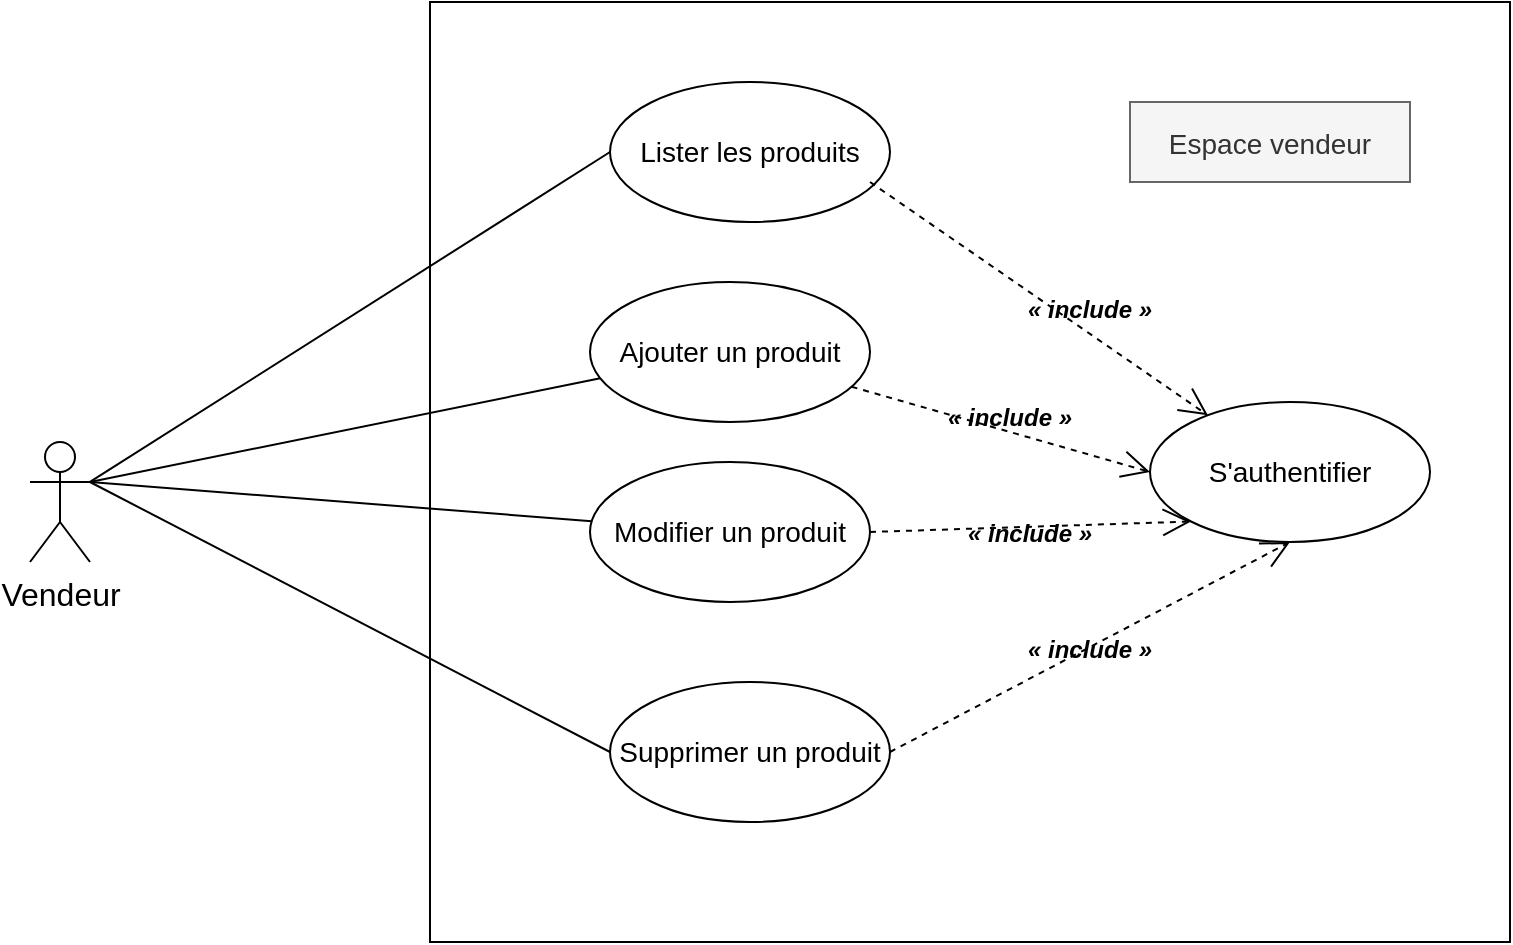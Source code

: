 <mxfile version="13.9.9" type="device"><diagram id="OxZUWRkxP-KAyWk0uMMk" name="Page-1"><mxGraphModel dx="852" dy="486" grid="1" gridSize="10" guides="1" tooltips="1" connect="1" arrows="1" fold="1" page="1" pageScale="1" pageWidth="827" pageHeight="1169" math="0" shadow="0"><root><mxCell id="0"/><mxCell id="1" parent="0"/><mxCell id="uL9jrRkvy94FOQZ5sUzy-1" value="" style="html=1;" vertex="1" parent="1"><mxGeometry x="280" y="80" width="540" height="470" as="geometry"/></mxCell><mxCell id="uL9jrRkvy94FOQZ5sUzy-3" value="&lt;font style=&quot;font-size: 14px&quot;&gt;Lister les produits&lt;/font&gt;" style="ellipse;whiteSpace=wrap;html=1;" vertex="1" parent="1"><mxGeometry x="370" y="120" width="140" height="70" as="geometry"/></mxCell><mxCell id="uL9jrRkvy94FOQZ5sUzy-4" value="&lt;font style=&quot;font-size: 14px&quot;&gt;Ajouter un produit&lt;/font&gt;" style="ellipse;whiteSpace=wrap;html=1;" vertex="1" parent="1"><mxGeometry x="360" y="220" width="140" height="70" as="geometry"/></mxCell><mxCell id="uL9jrRkvy94FOQZ5sUzy-5" value="&lt;font style=&quot;font-size: 14px&quot;&gt;Modifier un produit&lt;/font&gt;" style="ellipse;whiteSpace=wrap;html=1;" vertex="1" parent="1"><mxGeometry x="360" y="310" width="140" height="70" as="geometry"/></mxCell><mxCell id="uL9jrRkvy94FOQZ5sUzy-6" value="&lt;font style=&quot;font-size: 14px&quot;&gt;Supprimer un produit&lt;/font&gt;" style="ellipse;whiteSpace=wrap;html=1;" vertex="1" parent="1"><mxGeometry x="370" y="420" width="140" height="70" as="geometry"/></mxCell><mxCell id="uL9jrRkvy94FOQZ5sUzy-7" value="&lt;font style=&quot;font-size: 14px&quot;&gt;S'authentifier&lt;/font&gt;" style="ellipse;whiteSpace=wrap;html=1;" vertex="1" parent="1"><mxGeometry x="640" y="280" width="140" height="70" as="geometry"/></mxCell><mxCell id="uL9jrRkvy94FOQZ5sUzy-8" value="&lt;font style=&quot;font-size: 16px&quot;&gt;Vendeur&lt;/font&gt;" style="shape=umlActor;verticalLabelPosition=bottom;verticalAlign=top;html=1;" vertex="1" parent="1"><mxGeometry x="80" y="300" width="30" height="60" as="geometry"/></mxCell><mxCell id="uL9jrRkvy94FOQZ5sUzy-9" value="" style="endArrow=open;endFill=1;endSize=12;html=1;dashed=1;" edge="1" parent="1" target="uL9jrRkvy94FOQZ5sUzy-7"><mxGeometry width="160" relative="1" as="geometry"><mxPoint x="500" y="170" as="sourcePoint"/><mxPoint x="660" y="170" as="targetPoint"/></mxGeometry></mxCell><mxCell id="uL9jrRkvy94FOQZ5sUzy-10" value="" style="endArrow=open;endFill=1;endSize=12;html=1;dashed=1;entryX=0;entryY=0.5;entryDx=0;entryDy=0;" edge="1" parent="1" source="uL9jrRkvy94FOQZ5sUzy-4" target="uL9jrRkvy94FOQZ5sUzy-7"><mxGeometry width="160" relative="1" as="geometry"><mxPoint x="470" y="290" as="sourcePoint"/><mxPoint x="630" y="290" as="targetPoint"/></mxGeometry></mxCell><mxCell id="uL9jrRkvy94FOQZ5sUzy-13" value="" style="endArrow=open;endFill=1;endSize=12;html=1;dashed=1;entryX=0;entryY=1;entryDx=0;entryDy=0;exitX=1;exitY=0.5;exitDx=0;exitDy=0;" edge="1" parent="1" source="uL9jrRkvy94FOQZ5sUzy-5" target="uL9jrRkvy94FOQZ5sUzy-7"><mxGeometry width="160" relative="1" as="geometry"><mxPoint x="500" y="359" as="sourcePoint"/><mxPoint x="690" y="359" as="targetPoint"/></mxGeometry></mxCell><mxCell id="uL9jrRkvy94FOQZ5sUzy-14" value="" style="endArrow=open;endFill=1;endSize=12;html=1;dashed=1;entryX=0.5;entryY=1;entryDx=0;entryDy=0;exitX=1;exitY=0.5;exitDx=0;exitDy=0;" edge="1" parent="1" source="uL9jrRkvy94FOQZ5sUzy-6" target="uL9jrRkvy94FOQZ5sUzy-7"><mxGeometry width="160" relative="1" as="geometry"><mxPoint x="510" y="464.5" as="sourcePoint"/><mxPoint x="670" y="464.5" as="targetPoint"/></mxGeometry></mxCell><mxCell id="uL9jrRkvy94FOQZ5sUzy-15" value="" style="endArrow=none;html=1;entryX=0;entryY=0.5;entryDx=0;entryDy=0;exitX=1;exitY=0.333;exitDx=0;exitDy=0;exitPerimeter=0;" edge="1" parent="1" source="uL9jrRkvy94FOQZ5sUzy-8" target="uL9jrRkvy94FOQZ5sUzy-3"><mxGeometry relative="1" as="geometry"><mxPoint x="90" y="314.5" as="sourcePoint"/><mxPoint x="250" y="314.5" as="targetPoint"/></mxGeometry></mxCell><mxCell id="uL9jrRkvy94FOQZ5sUzy-18" value="" style="endArrow=none;html=1;" edge="1" parent="1" target="uL9jrRkvy94FOQZ5sUzy-4"><mxGeometry relative="1" as="geometry"><mxPoint x="110" y="320" as="sourcePoint"/><mxPoint x="390" y="195" as="targetPoint"/></mxGeometry></mxCell><mxCell id="uL9jrRkvy94FOQZ5sUzy-19" value="" style="endArrow=none;html=1;" edge="1" parent="1" target="uL9jrRkvy94FOQZ5sUzy-5"><mxGeometry relative="1" as="geometry"><mxPoint x="110" y="320" as="sourcePoint"/><mxPoint x="345.147" y="350.003" as="targetPoint"/></mxGeometry></mxCell><mxCell id="uL9jrRkvy94FOQZ5sUzy-20" value="" style="endArrow=none;html=1;entryX=0;entryY=0.5;entryDx=0;entryDy=0;" edge="1" parent="1" target="uL9jrRkvy94FOQZ5sUzy-6"><mxGeometry relative="1" as="geometry"><mxPoint x="110" y="320" as="sourcePoint"/><mxPoint x="369.999" y="439.597" as="targetPoint"/></mxGeometry></mxCell><mxCell id="uL9jrRkvy94FOQZ5sUzy-23" value="Espace vendeur" style="text;align=center;verticalAlign=middle;dashed=0;fillColor=#f5f5f5;strokeColor=#666666;fontSize=14;fontColor=#333333;" vertex="1" parent="1"><mxGeometry x="630" y="130" width="140" height="40" as="geometry"/></mxCell><mxCell id="uL9jrRkvy94FOQZ5sUzy-24" value="« include »" style="text;align=center;fontStyle=3;verticalAlign=middle;spacingLeft=3;spacingRight=3;strokeColor=none;rotatable=0;points=[[0,0.5],[1,0.5]];portConstraint=eastwest;fontSize=12;" vertex="1" parent="1"><mxGeometry x="570" y="390" width="80" height="26" as="geometry"/></mxCell><mxCell id="uL9jrRkvy94FOQZ5sUzy-25" value="« include »" style="text;align=center;fontStyle=3;verticalAlign=middle;spacingLeft=3;spacingRight=3;strokeColor=none;rotatable=0;points=[[0,0.5],[1,0.5]];portConstraint=eastwest;fontSize=12;" vertex="1" parent="1"><mxGeometry x="570" y="220" width="80" height="26" as="geometry"/></mxCell><mxCell id="uL9jrRkvy94FOQZ5sUzy-26" value="« include »" style="text;align=center;fontStyle=3;verticalAlign=middle;spacingLeft=3;spacingRight=3;strokeColor=none;rotatable=0;points=[[0,0.5],[1,0.5]];portConstraint=eastwest;fontSize=12;" vertex="1" parent="1"><mxGeometry x="530" y="274" width="80" height="26" as="geometry"/></mxCell><mxCell id="uL9jrRkvy94FOQZ5sUzy-27" value="« include »" style="text;align=center;fontStyle=3;verticalAlign=middle;spacingLeft=3;spacingRight=3;strokeColor=none;rotatable=0;points=[[0,0.5],[1,0.5]];portConstraint=eastwest;fontSize=12;" vertex="1" parent="1"><mxGeometry x="540" y="332" width="80" height="26" as="geometry"/></mxCell></root></mxGraphModel></diagram></mxfile>